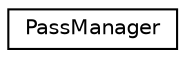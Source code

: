 digraph "Graphical Class Hierarchy"
{
 // LATEX_PDF_SIZE
  edge [fontname="Helvetica",fontsize="10",labelfontname="Helvetica",labelfontsize="10"];
  node [fontname="Helvetica",fontsize="10",shape=record];
  rankdir="LR";
  Node0 [label="PassManager",height=0.2,width=0.4,color="black", fillcolor="white", style="filled",URL="$classarm__compute_1_1graph_1_1_pass_manager.xhtml",tooltip="Pass manager."];
}
